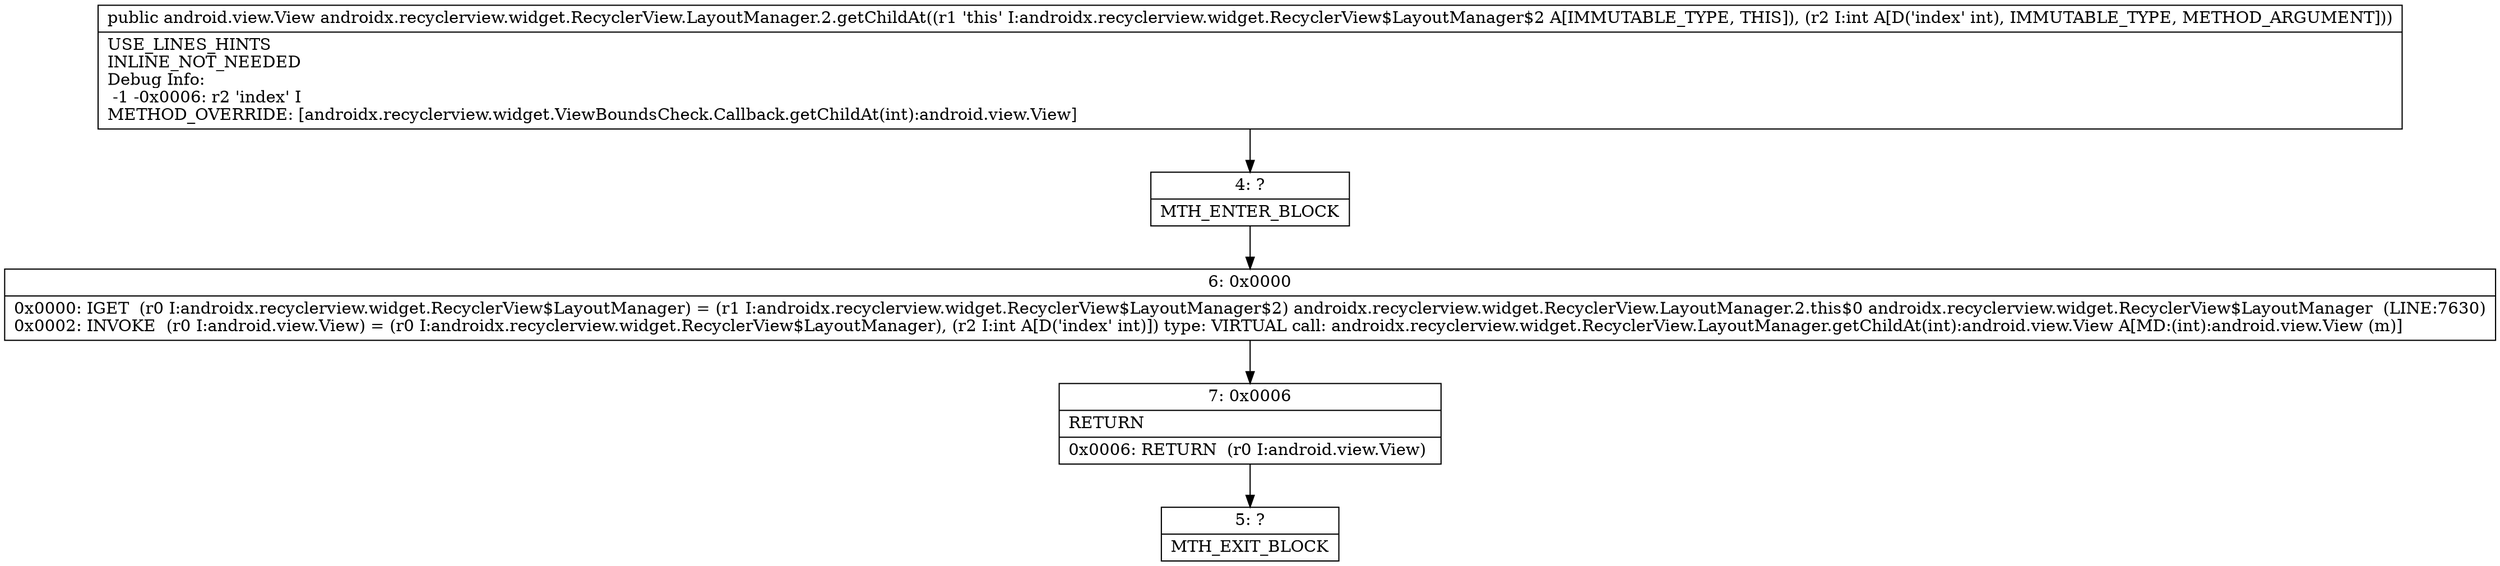 digraph "CFG forandroidx.recyclerview.widget.RecyclerView.LayoutManager.2.getChildAt(I)Landroid\/view\/View;" {
Node_4 [shape=record,label="{4\:\ ?|MTH_ENTER_BLOCK\l}"];
Node_6 [shape=record,label="{6\:\ 0x0000|0x0000: IGET  (r0 I:androidx.recyclerview.widget.RecyclerView$LayoutManager) = (r1 I:androidx.recyclerview.widget.RecyclerView$LayoutManager$2) androidx.recyclerview.widget.RecyclerView.LayoutManager.2.this$0 androidx.recyclerview.widget.RecyclerView$LayoutManager  (LINE:7630)\l0x0002: INVOKE  (r0 I:android.view.View) = (r0 I:androidx.recyclerview.widget.RecyclerView$LayoutManager), (r2 I:int A[D('index' int)]) type: VIRTUAL call: androidx.recyclerview.widget.RecyclerView.LayoutManager.getChildAt(int):android.view.View A[MD:(int):android.view.View (m)]\l}"];
Node_7 [shape=record,label="{7\:\ 0x0006|RETURN\l|0x0006: RETURN  (r0 I:android.view.View) \l}"];
Node_5 [shape=record,label="{5\:\ ?|MTH_EXIT_BLOCK\l}"];
MethodNode[shape=record,label="{public android.view.View androidx.recyclerview.widget.RecyclerView.LayoutManager.2.getChildAt((r1 'this' I:androidx.recyclerview.widget.RecyclerView$LayoutManager$2 A[IMMUTABLE_TYPE, THIS]), (r2 I:int A[D('index' int), IMMUTABLE_TYPE, METHOD_ARGUMENT]))  | USE_LINES_HINTS\lINLINE_NOT_NEEDED\lDebug Info:\l  \-1 \-0x0006: r2 'index' I\lMETHOD_OVERRIDE: [androidx.recyclerview.widget.ViewBoundsCheck.Callback.getChildAt(int):android.view.View]\l}"];
MethodNode -> Node_4;Node_4 -> Node_6;
Node_6 -> Node_7;
Node_7 -> Node_5;
}

